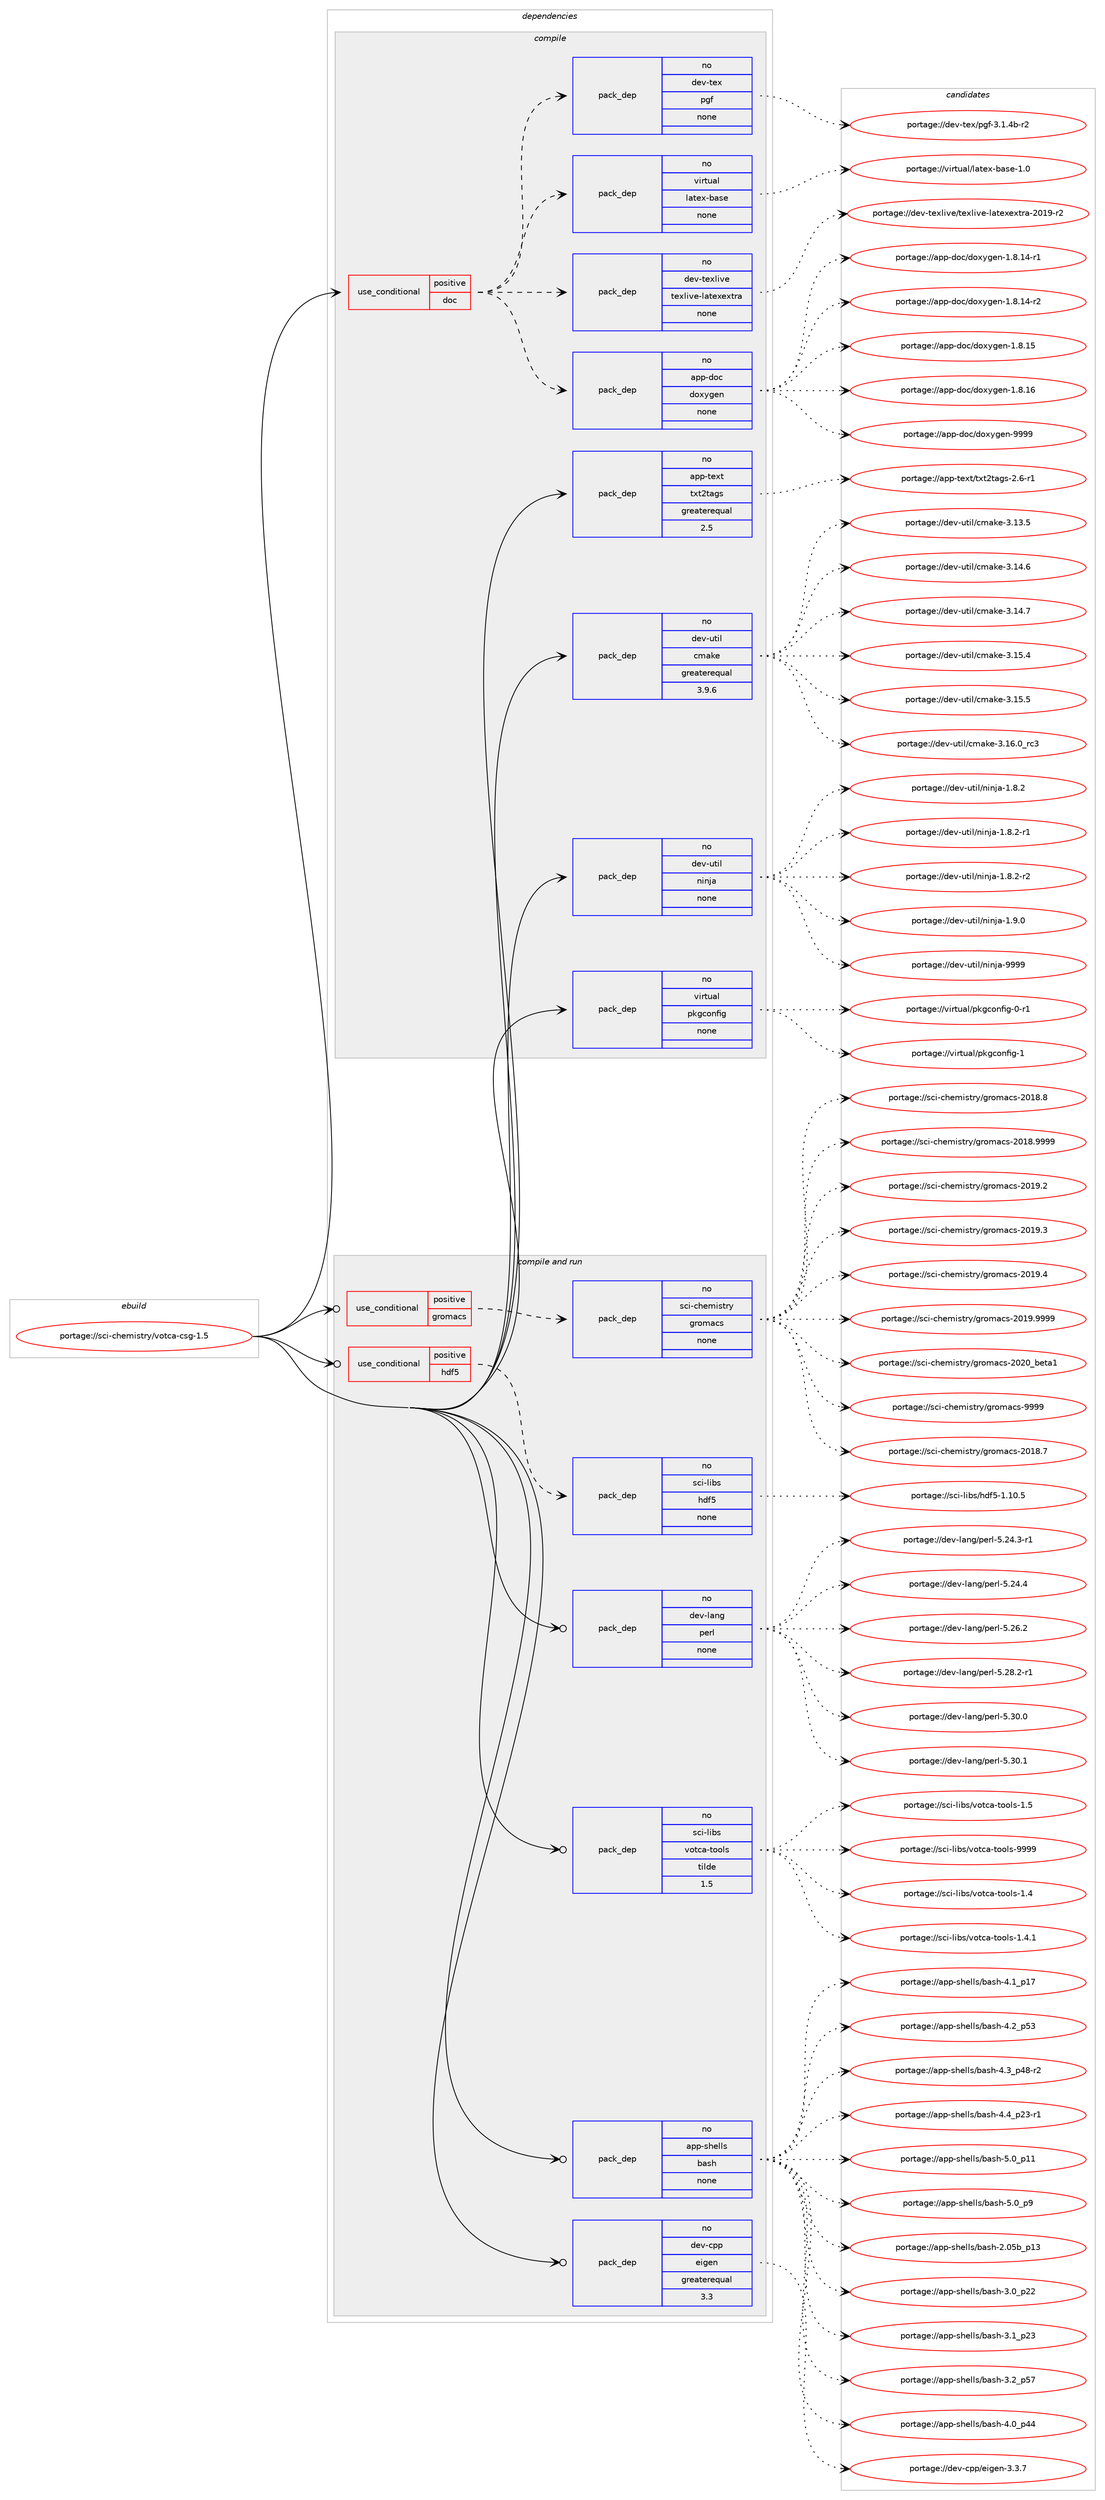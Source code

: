 digraph prolog {

# *************
# Graph options
# *************

newrank=true;
concentrate=true;
compound=true;
graph [rankdir=LR,fontname=Helvetica,fontsize=10,ranksep=1.5];#, ranksep=2.5, nodesep=0.2];
edge  [arrowhead=vee];
node  [fontname=Helvetica,fontsize=10];

# **********
# The ebuild
# **********

subgraph cluster_leftcol {
color=gray;
rank=same;
label=<<i>ebuild</i>>;
id [label="portage://sci-chemistry/votca-csg-1.5", color=red, width=4, href="../sci-chemistry/votca-csg-1.5.svg"];
}

# ****************
# The dependencies
# ****************

subgraph cluster_midcol {
color=gray;
label=<<i>dependencies</i>>;
subgraph cluster_compile {
fillcolor="#eeeeee";
style=filled;
label=<<i>compile</i>>;
subgraph cond95562 {
dependency385306 [label=<<TABLE BORDER="0" CELLBORDER="1" CELLSPACING="0" CELLPADDING="4"><TR><TD ROWSPAN="3" CELLPADDING="10">use_conditional</TD></TR><TR><TD>positive</TD></TR><TR><TD>doc</TD></TR></TABLE>>, shape=none, color=red];
subgraph pack283215 {
dependency385307 [label=<<TABLE BORDER="0" CELLBORDER="1" CELLSPACING="0" CELLPADDING="4" WIDTH="220"><TR><TD ROWSPAN="6" CELLPADDING="30">pack_dep</TD></TR><TR><TD WIDTH="110">no</TD></TR><TR><TD>app-doc</TD></TR><TR><TD>doxygen</TD></TR><TR><TD>none</TD></TR><TR><TD></TD></TR></TABLE>>, shape=none, color=blue];
}
dependency385306:e -> dependency385307:w [weight=20,style="dashed",arrowhead="vee"];
subgraph pack283216 {
dependency385308 [label=<<TABLE BORDER="0" CELLBORDER="1" CELLSPACING="0" CELLPADDING="4" WIDTH="220"><TR><TD ROWSPAN="6" CELLPADDING="30">pack_dep</TD></TR><TR><TD WIDTH="110">no</TD></TR><TR><TD>dev-texlive</TD></TR><TR><TD>texlive-latexextra</TD></TR><TR><TD>none</TD></TR><TR><TD></TD></TR></TABLE>>, shape=none, color=blue];
}
dependency385306:e -> dependency385308:w [weight=20,style="dashed",arrowhead="vee"];
subgraph pack283217 {
dependency385309 [label=<<TABLE BORDER="0" CELLBORDER="1" CELLSPACING="0" CELLPADDING="4" WIDTH="220"><TR><TD ROWSPAN="6" CELLPADDING="30">pack_dep</TD></TR><TR><TD WIDTH="110">no</TD></TR><TR><TD>virtual</TD></TR><TR><TD>latex-base</TD></TR><TR><TD>none</TD></TR><TR><TD></TD></TR></TABLE>>, shape=none, color=blue];
}
dependency385306:e -> dependency385309:w [weight=20,style="dashed",arrowhead="vee"];
subgraph pack283218 {
dependency385310 [label=<<TABLE BORDER="0" CELLBORDER="1" CELLSPACING="0" CELLPADDING="4" WIDTH="220"><TR><TD ROWSPAN="6" CELLPADDING="30">pack_dep</TD></TR><TR><TD WIDTH="110">no</TD></TR><TR><TD>dev-tex</TD></TR><TR><TD>pgf</TD></TR><TR><TD>none</TD></TR><TR><TD></TD></TR></TABLE>>, shape=none, color=blue];
}
dependency385306:e -> dependency385310:w [weight=20,style="dashed",arrowhead="vee"];
}
id:e -> dependency385306:w [weight=20,style="solid",arrowhead="vee"];
subgraph pack283219 {
dependency385311 [label=<<TABLE BORDER="0" CELLBORDER="1" CELLSPACING="0" CELLPADDING="4" WIDTH="220"><TR><TD ROWSPAN="6" CELLPADDING="30">pack_dep</TD></TR><TR><TD WIDTH="110">no</TD></TR><TR><TD>app-text</TD></TR><TR><TD>txt2tags</TD></TR><TR><TD>greaterequal</TD></TR><TR><TD>2.5</TD></TR></TABLE>>, shape=none, color=blue];
}
id:e -> dependency385311:w [weight=20,style="solid",arrowhead="vee"];
subgraph pack283220 {
dependency385312 [label=<<TABLE BORDER="0" CELLBORDER="1" CELLSPACING="0" CELLPADDING="4" WIDTH="220"><TR><TD ROWSPAN="6" CELLPADDING="30">pack_dep</TD></TR><TR><TD WIDTH="110">no</TD></TR><TR><TD>dev-util</TD></TR><TR><TD>cmake</TD></TR><TR><TD>greaterequal</TD></TR><TR><TD>3.9.6</TD></TR></TABLE>>, shape=none, color=blue];
}
id:e -> dependency385312:w [weight=20,style="solid",arrowhead="vee"];
subgraph pack283221 {
dependency385313 [label=<<TABLE BORDER="0" CELLBORDER="1" CELLSPACING="0" CELLPADDING="4" WIDTH="220"><TR><TD ROWSPAN="6" CELLPADDING="30">pack_dep</TD></TR><TR><TD WIDTH="110">no</TD></TR><TR><TD>dev-util</TD></TR><TR><TD>ninja</TD></TR><TR><TD>none</TD></TR><TR><TD></TD></TR></TABLE>>, shape=none, color=blue];
}
id:e -> dependency385313:w [weight=20,style="solid",arrowhead="vee"];
subgraph pack283222 {
dependency385314 [label=<<TABLE BORDER="0" CELLBORDER="1" CELLSPACING="0" CELLPADDING="4" WIDTH="220"><TR><TD ROWSPAN="6" CELLPADDING="30">pack_dep</TD></TR><TR><TD WIDTH="110">no</TD></TR><TR><TD>virtual</TD></TR><TR><TD>pkgconfig</TD></TR><TR><TD>none</TD></TR><TR><TD></TD></TR></TABLE>>, shape=none, color=blue];
}
id:e -> dependency385314:w [weight=20,style="solid",arrowhead="vee"];
}
subgraph cluster_compileandrun {
fillcolor="#eeeeee";
style=filled;
label=<<i>compile and run</i>>;
subgraph cond95563 {
dependency385315 [label=<<TABLE BORDER="0" CELLBORDER="1" CELLSPACING="0" CELLPADDING="4"><TR><TD ROWSPAN="3" CELLPADDING="10">use_conditional</TD></TR><TR><TD>positive</TD></TR><TR><TD>gromacs</TD></TR></TABLE>>, shape=none, color=red];
subgraph pack283223 {
dependency385316 [label=<<TABLE BORDER="0" CELLBORDER="1" CELLSPACING="0" CELLPADDING="4" WIDTH="220"><TR><TD ROWSPAN="6" CELLPADDING="30">pack_dep</TD></TR><TR><TD WIDTH="110">no</TD></TR><TR><TD>sci-chemistry</TD></TR><TR><TD>gromacs</TD></TR><TR><TD>none</TD></TR><TR><TD></TD></TR></TABLE>>, shape=none, color=blue];
}
dependency385315:e -> dependency385316:w [weight=20,style="dashed",arrowhead="vee"];
}
id:e -> dependency385315:w [weight=20,style="solid",arrowhead="odotvee"];
subgraph cond95564 {
dependency385317 [label=<<TABLE BORDER="0" CELLBORDER="1" CELLSPACING="0" CELLPADDING="4"><TR><TD ROWSPAN="3" CELLPADDING="10">use_conditional</TD></TR><TR><TD>positive</TD></TR><TR><TD>hdf5</TD></TR></TABLE>>, shape=none, color=red];
subgraph pack283224 {
dependency385318 [label=<<TABLE BORDER="0" CELLBORDER="1" CELLSPACING="0" CELLPADDING="4" WIDTH="220"><TR><TD ROWSPAN="6" CELLPADDING="30">pack_dep</TD></TR><TR><TD WIDTH="110">no</TD></TR><TR><TD>sci-libs</TD></TR><TR><TD>hdf5</TD></TR><TR><TD>none</TD></TR><TR><TD></TD></TR></TABLE>>, shape=none, color=blue];
}
dependency385317:e -> dependency385318:w [weight=20,style="dashed",arrowhead="vee"];
}
id:e -> dependency385317:w [weight=20,style="solid",arrowhead="odotvee"];
subgraph pack283225 {
dependency385319 [label=<<TABLE BORDER="0" CELLBORDER="1" CELLSPACING="0" CELLPADDING="4" WIDTH="220"><TR><TD ROWSPAN="6" CELLPADDING="30">pack_dep</TD></TR><TR><TD WIDTH="110">no</TD></TR><TR><TD>app-shells</TD></TR><TR><TD>bash</TD></TR><TR><TD>none</TD></TR><TR><TD></TD></TR></TABLE>>, shape=none, color=blue];
}
id:e -> dependency385319:w [weight=20,style="solid",arrowhead="odotvee"];
subgraph pack283226 {
dependency385320 [label=<<TABLE BORDER="0" CELLBORDER="1" CELLSPACING="0" CELLPADDING="4" WIDTH="220"><TR><TD ROWSPAN="6" CELLPADDING="30">pack_dep</TD></TR><TR><TD WIDTH="110">no</TD></TR><TR><TD>dev-cpp</TD></TR><TR><TD>eigen</TD></TR><TR><TD>greaterequal</TD></TR><TR><TD>3.3</TD></TR></TABLE>>, shape=none, color=blue];
}
id:e -> dependency385320:w [weight=20,style="solid",arrowhead="odotvee"];
subgraph pack283227 {
dependency385321 [label=<<TABLE BORDER="0" CELLBORDER="1" CELLSPACING="0" CELLPADDING="4" WIDTH="220"><TR><TD ROWSPAN="6" CELLPADDING="30">pack_dep</TD></TR><TR><TD WIDTH="110">no</TD></TR><TR><TD>dev-lang</TD></TR><TR><TD>perl</TD></TR><TR><TD>none</TD></TR><TR><TD></TD></TR></TABLE>>, shape=none, color=blue];
}
id:e -> dependency385321:w [weight=20,style="solid",arrowhead="odotvee"];
subgraph pack283228 {
dependency385322 [label=<<TABLE BORDER="0" CELLBORDER="1" CELLSPACING="0" CELLPADDING="4" WIDTH="220"><TR><TD ROWSPAN="6" CELLPADDING="30">pack_dep</TD></TR><TR><TD WIDTH="110">no</TD></TR><TR><TD>sci-libs</TD></TR><TR><TD>votca-tools</TD></TR><TR><TD>tilde</TD></TR><TR><TD>1.5</TD></TR></TABLE>>, shape=none, color=blue];
}
id:e -> dependency385322:w [weight=20,style="solid",arrowhead="odotvee"];
}
subgraph cluster_run {
fillcolor="#eeeeee";
style=filled;
label=<<i>run</i>>;
}
}

# **************
# The candidates
# **************

subgraph cluster_choices {
rank=same;
color=gray;
label=<<i>candidates</i>>;

subgraph choice283215 {
color=black;
nodesep=1;
choiceportage97112112451001119947100111120121103101110454946564649524511449 [label="portage://app-doc/doxygen-1.8.14-r1", color=red, width=4,href="../app-doc/doxygen-1.8.14-r1.svg"];
choiceportage97112112451001119947100111120121103101110454946564649524511450 [label="portage://app-doc/doxygen-1.8.14-r2", color=red, width=4,href="../app-doc/doxygen-1.8.14-r2.svg"];
choiceportage9711211245100111994710011112012110310111045494656464953 [label="portage://app-doc/doxygen-1.8.15", color=red, width=4,href="../app-doc/doxygen-1.8.15.svg"];
choiceportage9711211245100111994710011112012110310111045494656464954 [label="portage://app-doc/doxygen-1.8.16", color=red, width=4,href="../app-doc/doxygen-1.8.16.svg"];
choiceportage971121124510011199471001111201211031011104557575757 [label="portage://app-doc/doxygen-9999", color=red, width=4,href="../app-doc/doxygen-9999.svg"];
dependency385307:e -> choiceportage97112112451001119947100111120121103101110454946564649524511449:w [style=dotted,weight="100"];
dependency385307:e -> choiceportage97112112451001119947100111120121103101110454946564649524511450:w [style=dotted,weight="100"];
dependency385307:e -> choiceportage9711211245100111994710011112012110310111045494656464953:w [style=dotted,weight="100"];
dependency385307:e -> choiceportage9711211245100111994710011112012110310111045494656464954:w [style=dotted,weight="100"];
dependency385307:e -> choiceportage971121124510011199471001111201211031011104557575757:w [style=dotted,weight="100"];
}
subgraph choice283216 {
color=black;
nodesep=1;
choiceportage100101118451161011201081051181014711610112010810511810145108971161011201011201161149745504849574511450 [label="portage://dev-texlive/texlive-latexextra-2019-r2", color=red, width=4,href="../dev-texlive/texlive-latexextra-2019-r2.svg"];
dependency385308:e -> choiceportage100101118451161011201081051181014711610112010810511810145108971161011201011201161149745504849574511450:w [style=dotted,weight="100"];
}
subgraph choice283217 {
color=black;
nodesep=1;
choiceportage11810511411611797108471089711610112045989711510145494648 [label="portage://virtual/latex-base-1.0", color=red, width=4,href="../virtual/latex-base-1.0.svg"];
dependency385309:e -> choiceportage11810511411611797108471089711610112045989711510145494648:w [style=dotted,weight="100"];
}
subgraph choice283218 {
color=black;
nodesep=1;
choiceportage1001011184511610112047112103102455146494652984511450 [label="portage://dev-tex/pgf-3.1.4b-r2", color=red, width=4,href="../dev-tex/pgf-3.1.4b-r2.svg"];
dependency385310:e -> choiceportage1001011184511610112047112103102455146494652984511450:w [style=dotted,weight="100"];
}
subgraph choice283219 {
color=black;
nodesep=1;
choiceportage9711211245116101120116471161201165011697103115455046544511449 [label="portage://app-text/txt2tags-2.6-r1", color=red, width=4,href="../app-text/txt2tags-2.6-r1.svg"];
dependency385311:e -> choiceportage9711211245116101120116471161201165011697103115455046544511449:w [style=dotted,weight="100"];
}
subgraph choice283220 {
color=black;
nodesep=1;
choiceportage1001011184511711610510847991099710710145514649514653 [label="portage://dev-util/cmake-3.13.5", color=red, width=4,href="../dev-util/cmake-3.13.5.svg"];
choiceportage1001011184511711610510847991099710710145514649524654 [label="portage://dev-util/cmake-3.14.6", color=red, width=4,href="../dev-util/cmake-3.14.6.svg"];
choiceportage1001011184511711610510847991099710710145514649524655 [label="portage://dev-util/cmake-3.14.7", color=red, width=4,href="../dev-util/cmake-3.14.7.svg"];
choiceportage1001011184511711610510847991099710710145514649534652 [label="portage://dev-util/cmake-3.15.4", color=red, width=4,href="../dev-util/cmake-3.15.4.svg"];
choiceportage1001011184511711610510847991099710710145514649534653 [label="portage://dev-util/cmake-3.15.5", color=red, width=4,href="../dev-util/cmake-3.15.5.svg"];
choiceportage1001011184511711610510847991099710710145514649544648951149951 [label="portage://dev-util/cmake-3.16.0_rc3", color=red, width=4,href="../dev-util/cmake-3.16.0_rc3.svg"];
dependency385312:e -> choiceportage1001011184511711610510847991099710710145514649514653:w [style=dotted,weight="100"];
dependency385312:e -> choiceportage1001011184511711610510847991099710710145514649524654:w [style=dotted,weight="100"];
dependency385312:e -> choiceportage1001011184511711610510847991099710710145514649524655:w [style=dotted,weight="100"];
dependency385312:e -> choiceportage1001011184511711610510847991099710710145514649534652:w [style=dotted,weight="100"];
dependency385312:e -> choiceportage1001011184511711610510847991099710710145514649534653:w [style=dotted,weight="100"];
dependency385312:e -> choiceportage1001011184511711610510847991099710710145514649544648951149951:w [style=dotted,weight="100"];
}
subgraph choice283221 {
color=black;
nodesep=1;
choiceportage100101118451171161051084711010511010697454946564650 [label="portage://dev-util/ninja-1.8.2", color=red, width=4,href="../dev-util/ninja-1.8.2.svg"];
choiceportage1001011184511711610510847110105110106974549465646504511449 [label="portage://dev-util/ninja-1.8.2-r1", color=red, width=4,href="../dev-util/ninja-1.8.2-r1.svg"];
choiceportage1001011184511711610510847110105110106974549465646504511450 [label="portage://dev-util/ninja-1.8.2-r2", color=red, width=4,href="../dev-util/ninja-1.8.2-r2.svg"];
choiceportage100101118451171161051084711010511010697454946574648 [label="portage://dev-util/ninja-1.9.0", color=red, width=4,href="../dev-util/ninja-1.9.0.svg"];
choiceportage1001011184511711610510847110105110106974557575757 [label="portage://dev-util/ninja-9999", color=red, width=4,href="../dev-util/ninja-9999.svg"];
dependency385313:e -> choiceportage100101118451171161051084711010511010697454946564650:w [style=dotted,weight="100"];
dependency385313:e -> choiceportage1001011184511711610510847110105110106974549465646504511449:w [style=dotted,weight="100"];
dependency385313:e -> choiceportage1001011184511711610510847110105110106974549465646504511450:w [style=dotted,weight="100"];
dependency385313:e -> choiceportage100101118451171161051084711010511010697454946574648:w [style=dotted,weight="100"];
dependency385313:e -> choiceportage1001011184511711610510847110105110106974557575757:w [style=dotted,weight="100"];
}
subgraph choice283222 {
color=black;
nodesep=1;
choiceportage11810511411611797108471121071039911111010210510345484511449 [label="portage://virtual/pkgconfig-0-r1", color=red, width=4,href="../virtual/pkgconfig-0-r1.svg"];
choiceportage1181051141161179710847112107103991111101021051034549 [label="portage://virtual/pkgconfig-1", color=red, width=4,href="../virtual/pkgconfig-1.svg"];
dependency385314:e -> choiceportage11810511411611797108471121071039911111010210510345484511449:w [style=dotted,weight="100"];
dependency385314:e -> choiceportage1181051141161179710847112107103991111101021051034549:w [style=dotted,weight="100"];
}
subgraph choice283223 {
color=black;
nodesep=1;
choiceportage11599105459910410110910511511611412147103114111109979911545504849564655 [label="portage://sci-chemistry/gromacs-2018.7", color=red, width=4,href="../sci-chemistry/gromacs-2018.7.svg"];
choiceportage11599105459910410110910511511611412147103114111109979911545504849564656 [label="portage://sci-chemistry/gromacs-2018.8", color=red, width=4,href="../sci-chemistry/gromacs-2018.8.svg"];
choiceportage11599105459910410110910511511611412147103114111109979911545504849564657575757 [label="portage://sci-chemistry/gromacs-2018.9999", color=red, width=4,href="../sci-chemistry/gromacs-2018.9999.svg"];
choiceportage11599105459910410110910511511611412147103114111109979911545504849574650 [label="portage://sci-chemistry/gromacs-2019.2", color=red, width=4,href="../sci-chemistry/gromacs-2019.2.svg"];
choiceportage11599105459910410110910511511611412147103114111109979911545504849574651 [label="portage://sci-chemistry/gromacs-2019.3", color=red, width=4,href="../sci-chemistry/gromacs-2019.3.svg"];
choiceportage11599105459910410110910511511611412147103114111109979911545504849574652 [label="portage://sci-chemistry/gromacs-2019.4", color=red, width=4,href="../sci-chemistry/gromacs-2019.4.svg"];
choiceportage11599105459910410110910511511611412147103114111109979911545504849574657575757 [label="portage://sci-chemistry/gromacs-2019.9999", color=red, width=4,href="../sci-chemistry/gromacs-2019.9999.svg"];
choiceportage115991054599104101109105115116114121471031141111099799115455048504895981011169749 [label="portage://sci-chemistry/gromacs-2020_beta1", color=red, width=4,href="../sci-chemistry/gromacs-2020_beta1.svg"];
choiceportage1159910545991041011091051151161141214710311411110997991154557575757 [label="portage://sci-chemistry/gromacs-9999", color=red, width=4,href="../sci-chemistry/gromacs-9999.svg"];
dependency385316:e -> choiceportage11599105459910410110910511511611412147103114111109979911545504849564655:w [style=dotted,weight="100"];
dependency385316:e -> choiceportage11599105459910410110910511511611412147103114111109979911545504849564656:w [style=dotted,weight="100"];
dependency385316:e -> choiceportage11599105459910410110910511511611412147103114111109979911545504849564657575757:w [style=dotted,weight="100"];
dependency385316:e -> choiceportage11599105459910410110910511511611412147103114111109979911545504849574650:w [style=dotted,weight="100"];
dependency385316:e -> choiceportage11599105459910410110910511511611412147103114111109979911545504849574651:w [style=dotted,weight="100"];
dependency385316:e -> choiceportage11599105459910410110910511511611412147103114111109979911545504849574652:w [style=dotted,weight="100"];
dependency385316:e -> choiceportage11599105459910410110910511511611412147103114111109979911545504849574657575757:w [style=dotted,weight="100"];
dependency385316:e -> choiceportage115991054599104101109105115116114121471031141111099799115455048504895981011169749:w [style=dotted,weight="100"];
dependency385316:e -> choiceportage1159910545991041011091051151161141214710311411110997991154557575757:w [style=dotted,weight="100"];
}
subgraph choice283224 {
color=black;
nodesep=1;
choiceportage115991054510810598115471041001025345494649484653 [label="portage://sci-libs/hdf5-1.10.5", color=red, width=4,href="../sci-libs/hdf5-1.10.5.svg"];
dependency385318:e -> choiceportage115991054510810598115471041001025345494649484653:w [style=dotted,weight="100"];
}
subgraph choice283225 {
color=black;
nodesep=1;
choiceportage9711211245115104101108108115479897115104455046485398951124951 [label="portage://app-shells/bash-2.05b_p13", color=red, width=4,href="../app-shells/bash-2.05b_p13.svg"];
choiceportage971121124511510410110810811547989711510445514648951125050 [label="portage://app-shells/bash-3.0_p22", color=red, width=4,href="../app-shells/bash-3.0_p22.svg"];
choiceportage971121124511510410110810811547989711510445514649951125051 [label="portage://app-shells/bash-3.1_p23", color=red, width=4,href="../app-shells/bash-3.1_p23.svg"];
choiceportage971121124511510410110810811547989711510445514650951125355 [label="portage://app-shells/bash-3.2_p57", color=red, width=4,href="../app-shells/bash-3.2_p57.svg"];
choiceportage971121124511510410110810811547989711510445524648951125252 [label="portage://app-shells/bash-4.0_p44", color=red, width=4,href="../app-shells/bash-4.0_p44.svg"];
choiceportage971121124511510410110810811547989711510445524649951124955 [label="portage://app-shells/bash-4.1_p17", color=red, width=4,href="../app-shells/bash-4.1_p17.svg"];
choiceportage971121124511510410110810811547989711510445524650951125351 [label="portage://app-shells/bash-4.2_p53", color=red, width=4,href="../app-shells/bash-4.2_p53.svg"];
choiceportage9711211245115104101108108115479897115104455246519511252564511450 [label="portage://app-shells/bash-4.3_p48-r2", color=red, width=4,href="../app-shells/bash-4.3_p48-r2.svg"];
choiceportage9711211245115104101108108115479897115104455246529511250514511449 [label="portage://app-shells/bash-4.4_p23-r1", color=red, width=4,href="../app-shells/bash-4.4_p23-r1.svg"];
choiceportage971121124511510410110810811547989711510445534648951124949 [label="portage://app-shells/bash-5.0_p11", color=red, width=4,href="../app-shells/bash-5.0_p11.svg"];
choiceportage9711211245115104101108108115479897115104455346489511257 [label="portage://app-shells/bash-5.0_p9", color=red, width=4,href="../app-shells/bash-5.0_p9.svg"];
dependency385319:e -> choiceportage9711211245115104101108108115479897115104455046485398951124951:w [style=dotted,weight="100"];
dependency385319:e -> choiceportage971121124511510410110810811547989711510445514648951125050:w [style=dotted,weight="100"];
dependency385319:e -> choiceportage971121124511510410110810811547989711510445514649951125051:w [style=dotted,weight="100"];
dependency385319:e -> choiceportage971121124511510410110810811547989711510445514650951125355:w [style=dotted,weight="100"];
dependency385319:e -> choiceportage971121124511510410110810811547989711510445524648951125252:w [style=dotted,weight="100"];
dependency385319:e -> choiceportage971121124511510410110810811547989711510445524649951124955:w [style=dotted,weight="100"];
dependency385319:e -> choiceportage971121124511510410110810811547989711510445524650951125351:w [style=dotted,weight="100"];
dependency385319:e -> choiceportage9711211245115104101108108115479897115104455246519511252564511450:w [style=dotted,weight="100"];
dependency385319:e -> choiceportage9711211245115104101108108115479897115104455246529511250514511449:w [style=dotted,weight="100"];
dependency385319:e -> choiceportage971121124511510410110810811547989711510445534648951124949:w [style=dotted,weight="100"];
dependency385319:e -> choiceportage9711211245115104101108108115479897115104455346489511257:w [style=dotted,weight="100"];
}
subgraph choice283226 {
color=black;
nodesep=1;
choiceportage100101118459911211247101105103101110455146514655 [label="portage://dev-cpp/eigen-3.3.7", color=red, width=4,href="../dev-cpp/eigen-3.3.7.svg"];
dependency385320:e -> choiceportage100101118459911211247101105103101110455146514655:w [style=dotted,weight="100"];
}
subgraph choice283227 {
color=black;
nodesep=1;
choiceportage100101118451089711010347112101114108455346505246514511449 [label="portage://dev-lang/perl-5.24.3-r1", color=red, width=4,href="../dev-lang/perl-5.24.3-r1.svg"];
choiceportage10010111845108971101034711210111410845534650524652 [label="portage://dev-lang/perl-5.24.4", color=red, width=4,href="../dev-lang/perl-5.24.4.svg"];
choiceportage10010111845108971101034711210111410845534650544650 [label="portage://dev-lang/perl-5.26.2", color=red, width=4,href="../dev-lang/perl-5.26.2.svg"];
choiceportage100101118451089711010347112101114108455346505646504511449 [label="portage://dev-lang/perl-5.28.2-r1", color=red, width=4,href="../dev-lang/perl-5.28.2-r1.svg"];
choiceportage10010111845108971101034711210111410845534651484648 [label="portage://dev-lang/perl-5.30.0", color=red, width=4,href="../dev-lang/perl-5.30.0.svg"];
choiceportage10010111845108971101034711210111410845534651484649 [label="portage://dev-lang/perl-5.30.1", color=red, width=4,href="../dev-lang/perl-5.30.1.svg"];
dependency385321:e -> choiceportage100101118451089711010347112101114108455346505246514511449:w [style=dotted,weight="100"];
dependency385321:e -> choiceportage10010111845108971101034711210111410845534650524652:w [style=dotted,weight="100"];
dependency385321:e -> choiceportage10010111845108971101034711210111410845534650544650:w [style=dotted,weight="100"];
dependency385321:e -> choiceportage100101118451089711010347112101114108455346505646504511449:w [style=dotted,weight="100"];
dependency385321:e -> choiceportage10010111845108971101034711210111410845534651484648:w [style=dotted,weight="100"];
dependency385321:e -> choiceportage10010111845108971101034711210111410845534651484649:w [style=dotted,weight="100"];
}
subgraph choice283228 {
color=black;
nodesep=1;
choiceportage1159910545108105981154711811111699974511611111110811545494652 [label="portage://sci-libs/votca-tools-1.4", color=red, width=4,href="../sci-libs/votca-tools-1.4.svg"];
choiceportage11599105451081059811547118111116999745116111111108115454946524649 [label="portage://sci-libs/votca-tools-1.4.1", color=red, width=4,href="../sci-libs/votca-tools-1.4.1.svg"];
choiceportage1159910545108105981154711811111699974511611111110811545494653 [label="portage://sci-libs/votca-tools-1.5", color=red, width=4,href="../sci-libs/votca-tools-1.5.svg"];
choiceportage115991054510810598115471181111169997451161111111081154557575757 [label="portage://sci-libs/votca-tools-9999", color=red, width=4,href="../sci-libs/votca-tools-9999.svg"];
dependency385322:e -> choiceportage1159910545108105981154711811111699974511611111110811545494652:w [style=dotted,weight="100"];
dependency385322:e -> choiceportage11599105451081059811547118111116999745116111111108115454946524649:w [style=dotted,weight="100"];
dependency385322:e -> choiceportage1159910545108105981154711811111699974511611111110811545494653:w [style=dotted,weight="100"];
dependency385322:e -> choiceportage115991054510810598115471181111169997451161111111081154557575757:w [style=dotted,weight="100"];
}
}

}
